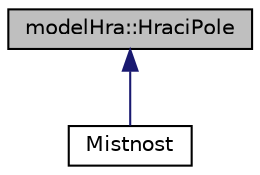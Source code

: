 digraph "modelHra::HraciPole"
{
  edge [fontname="Helvetica",fontsize="10",labelfontname="Helvetica",labelfontsize="10"];
  node [fontname="Helvetica",fontsize="10",shape=record];
  Node1 [label="modelHra::HraciPole",height=0.2,width=0.4,color="black", fillcolor="grey75", style="filled" fontcolor="black"];
  Node1 -> Node2 [dir="back",color="midnightblue",fontsize="10",style="solid",fontname="Helvetica"];
  Node2 [label="Mistnost",height=0.2,width=0.4,color="black", fillcolor="white", style="filled",URL="$class_mistnost.html",tooltip="Trida jenz je potomkem tridy NPC, dedi jeji ciste virtualni metody a jeji atributy. "];
}
